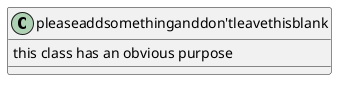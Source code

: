 @startuml

'/*
' *  UCF COP3330 Fall 2021 Assignment 4 Solutions
' *  Copyright 2021 Jeanne Moore
' */


class pleaseaddsomethinganddon'tleavethisblank {
    this class has an obvious purpose
}


@enduml